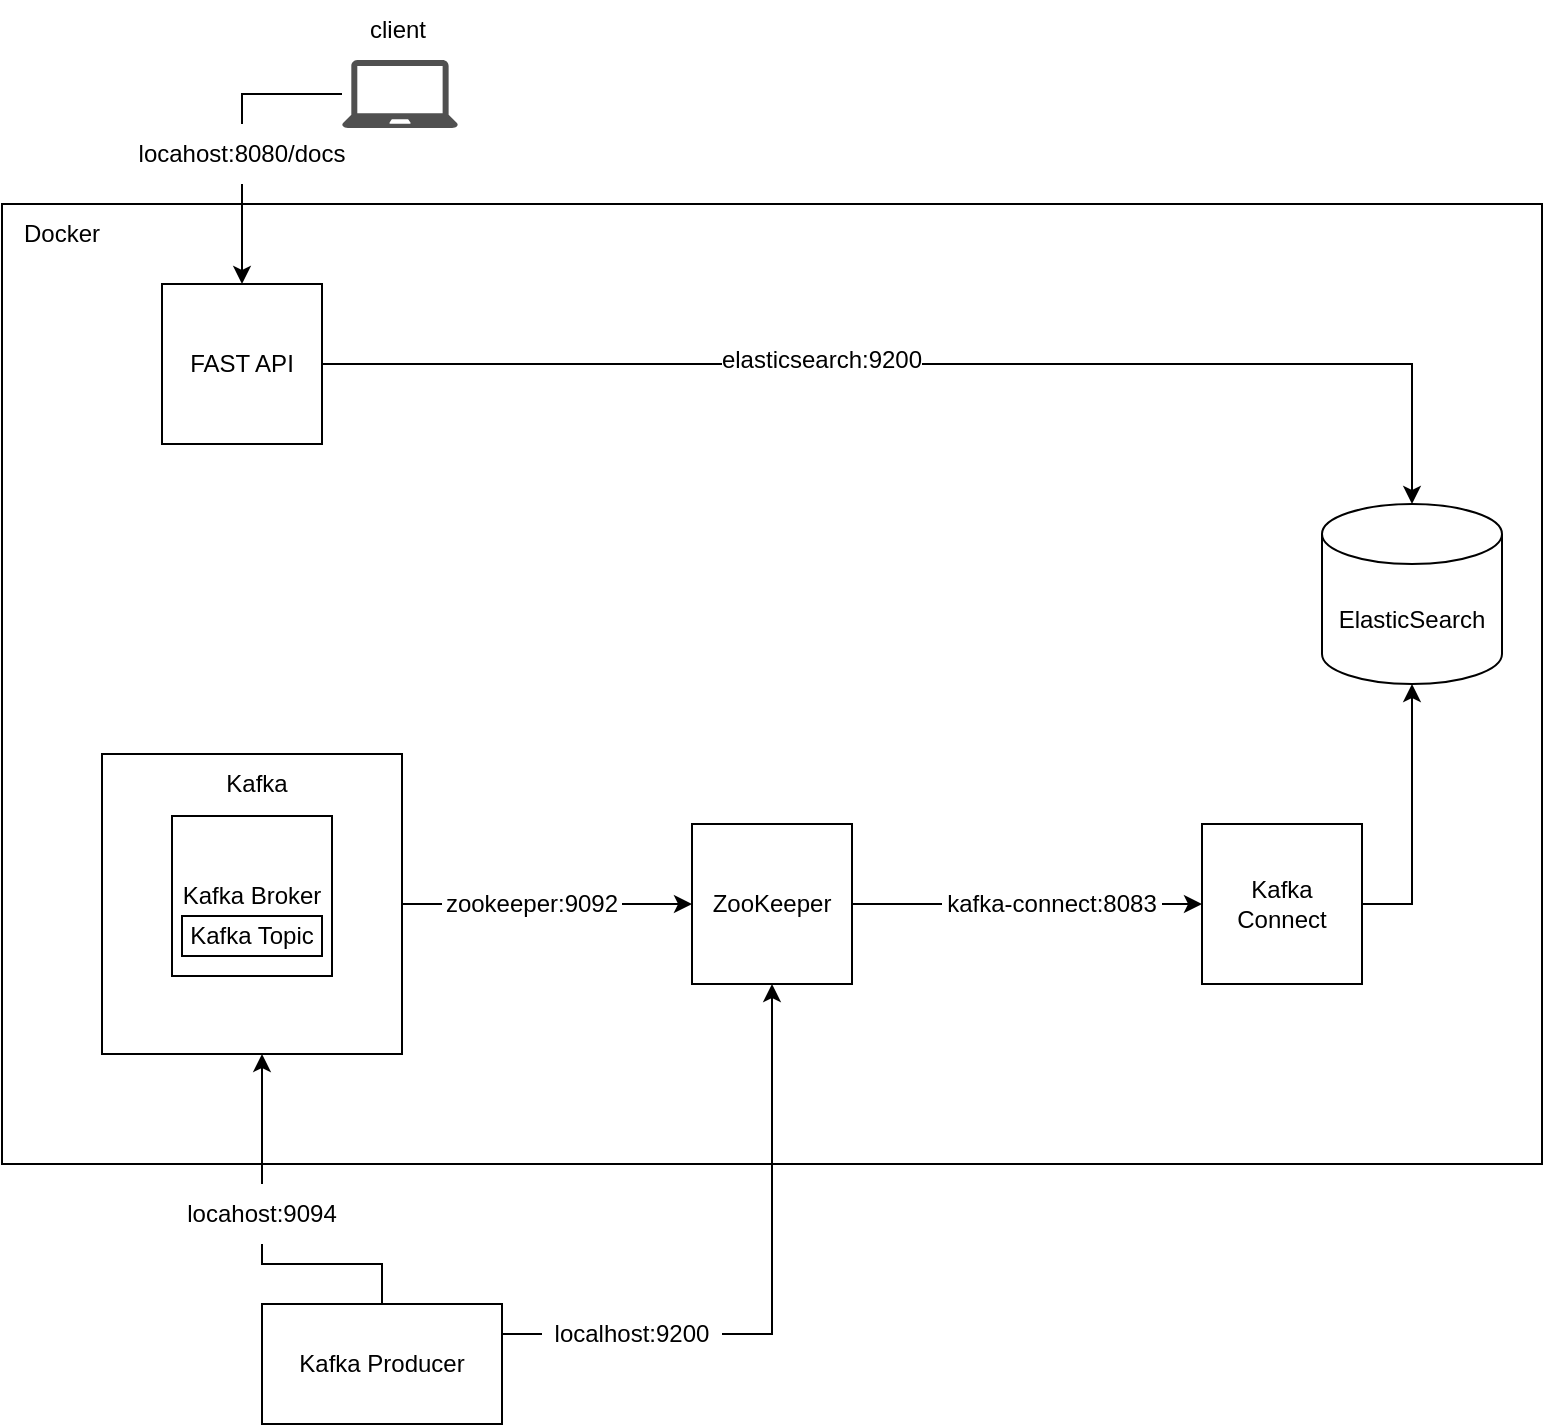 <mxfile version="22.1.7" type="device">
  <diagram name="Page-1" id="UYm2yhas880cJEu0wnjK">
    <mxGraphModel dx="1027" dy="749" grid="1" gridSize="10" guides="1" tooltips="1" connect="1" arrows="1" fold="1" page="1" pageScale="1" pageWidth="850" pageHeight="1100" math="0" shadow="0">
      <root>
        <mxCell id="0" />
        <mxCell id="1" parent="0" />
        <mxCell id="miZb-aO4Rz9MFUGCPrB2-10" value="" style="rounded=0;whiteSpace=wrap;html=1;" parent="1" vertex="1">
          <mxGeometry x="40" y="110" width="770" height="480" as="geometry" />
        </mxCell>
        <mxCell id="miZb-aO4Rz9MFUGCPrB2-14" value="" style="edgeStyle=orthogonalEdgeStyle;rounded=0;orthogonalLoop=1;jettySize=auto;html=1;exitX=1;exitY=0.5;exitDx=0;exitDy=0;" parent="1" source="miZb-aO4Rz9MFUGCPrB2-1" target="miZb-aO4Rz9MFUGCPrB2-2" edge="1">
          <mxGeometry relative="1" as="geometry" />
        </mxCell>
        <mxCell id="miZb-aO4Rz9MFUGCPrB2-1" value="FAST API" style="whiteSpace=wrap;html=1;aspect=fixed;" parent="1" vertex="1">
          <mxGeometry x="120" y="150" width="80" height="80" as="geometry" />
        </mxCell>
        <mxCell id="miZb-aO4Rz9MFUGCPrB2-2" value="ElasticSearch" style="shape=cylinder3;whiteSpace=wrap;html=1;boundedLbl=1;backgroundOutline=1;size=15;" parent="1" vertex="1">
          <mxGeometry x="700" y="260" width="90" height="90" as="geometry" />
        </mxCell>
        <mxCell id="miZb-aO4Rz9MFUGCPrB2-33" style="edgeStyle=orthogonalEdgeStyle;rounded=0;orthogonalLoop=1;jettySize=auto;html=1;entryX=0;entryY=0.5;entryDx=0;entryDy=0;" parent="1" source="miZb-aO4Rz9MFUGCPrB2-3" target="miZb-aO4Rz9MFUGCPrB2-9" edge="1">
          <mxGeometry relative="1" as="geometry" />
        </mxCell>
        <mxCell id="miZb-aO4Rz9MFUGCPrB2-3" value="" style="whiteSpace=wrap;html=1;aspect=fixed;" parent="1" vertex="1">
          <mxGeometry x="90" y="385" width="150" height="150" as="geometry" />
        </mxCell>
        <mxCell id="miZb-aO4Rz9MFUGCPrB2-4" value="Kafka Broker" style="whiteSpace=wrap;html=1;aspect=fixed;" parent="1" vertex="1">
          <mxGeometry x="125" y="416" width="80" height="80" as="geometry" />
        </mxCell>
        <mxCell id="miZb-aO4Rz9MFUGCPrB2-7" value="Kafka Topic" style="rounded=0;whiteSpace=wrap;html=1;" parent="1" vertex="1">
          <mxGeometry x="130" y="466" width="70" height="20" as="geometry" />
        </mxCell>
        <mxCell id="miZb-aO4Rz9MFUGCPrB2-8" value="Kafka" style="text;html=1;strokeColor=none;fillColor=none;align=center;verticalAlign=middle;whiteSpace=wrap;rounded=0;" parent="1" vertex="1">
          <mxGeometry x="130" y="385" width="75" height="30" as="geometry" />
        </mxCell>
        <mxCell id="miZb-aO4Rz9MFUGCPrB2-20" style="edgeStyle=orthogonalEdgeStyle;rounded=0;orthogonalLoop=1;jettySize=auto;html=1;exitX=1;exitY=0.5;exitDx=0;exitDy=0;" parent="1" source="miZb-aO4Rz9MFUGCPrB2-9" target="miZb-aO4Rz9MFUGCPrB2-11" edge="1">
          <mxGeometry relative="1" as="geometry" />
        </mxCell>
        <mxCell id="miZb-aO4Rz9MFUGCPrB2-9" value="ZooKeeper" style="whiteSpace=wrap;html=1;aspect=fixed;" parent="1" vertex="1">
          <mxGeometry x="385" y="420" width="80" height="80" as="geometry" />
        </mxCell>
        <mxCell id="miZb-aO4Rz9MFUGCPrB2-19" style="edgeStyle=orthogonalEdgeStyle;rounded=0;orthogonalLoop=1;jettySize=auto;html=1;exitX=1;exitY=0.5;exitDx=0;exitDy=0;" parent="1" source="miZb-aO4Rz9MFUGCPrB2-11" target="miZb-aO4Rz9MFUGCPrB2-2" edge="1">
          <mxGeometry relative="1" as="geometry" />
        </mxCell>
        <mxCell id="miZb-aO4Rz9MFUGCPrB2-11" value="Kafka Connect" style="whiteSpace=wrap;html=1;aspect=fixed;" parent="1" vertex="1">
          <mxGeometry x="640" y="420" width="80" height="80" as="geometry" />
        </mxCell>
        <mxCell id="miZb-aO4Rz9MFUGCPrB2-12" value="Docker" style="text;html=1;strokeColor=none;fillColor=none;align=center;verticalAlign=middle;whiteSpace=wrap;rounded=0;" parent="1" vertex="1">
          <mxGeometry x="40" y="110" width="60" height="30" as="geometry" />
        </mxCell>
        <mxCell id="miZb-aO4Rz9MFUGCPrB2-15" style="edgeStyle=orthogonalEdgeStyle;rounded=0;orthogonalLoop=1;jettySize=auto;html=1;exitX=0.5;exitY=0;exitDx=0;exitDy=0;" parent="1" source="miZb-aO4Rz9MFUGCPrB2-13" target="miZb-aO4Rz9MFUGCPrB2-3" edge="1">
          <mxGeometry relative="1" as="geometry">
            <Array as="points">
              <mxPoint x="170" y="640" />
            </Array>
          </mxGeometry>
        </mxCell>
        <mxCell id="miZb-aO4Rz9MFUGCPrB2-13" value="Kafka Producer" style="rounded=0;whiteSpace=wrap;html=1;" parent="1" vertex="1">
          <mxGeometry x="170" y="660" width="120" height="60" as="geometry" />
        </mxCell>
        <mxCell id="miZb-aO4Rz9MFUGCPrB2-28" style="edgeStyle=orthogonalEdgeStyle;rounded=0;orthogonalLoop=1;jettySize=auto;html=1;exitX=1;exitY=0.25;exitDx=0;exitDy=0;" parent="1" source="miZb-aO4Rz9MFUGCPrB2-13" target="miZb-aO4Rz9MFUGCPrB2-9" edge="1">
          <mxGeometry relative="1" as="geometry" />
        </mxCell>
        <mxCell id="miZb-aO4Rz9MFUGCPrB2-24" value="localhost:9200" style="text;html=1;strokeColor=none;fillColor=default;align=center;verticalAlign=middle;whiteSpace=wrap;rounded=0;" parent="1" vertex="1">
          <mxGeometry x="310" y="660" width="90" height="30" as="geometry" />
        </mxCell>
        <mxCell id="miZb-aO4Rz9MFUGCPrB2-25" value="kafka-connect:8083" style="text;html=1;strokeColor=none;fillColor=default;align=center;verticalAlign=middle;whiteSpace=wrap;rounded=0;rotation=0;" parent="1" vertex="1">
          <mxGeometry x="510" y="440" width="110" height="40" as="geometry" />
        </mxCell>
        <mxCell id="miZb-aO4Rz9MFUGCPrB2-27" value="locahost:9094" style="text;html=1;strokeColor=none;fillColor=default;align=center;verticalAlign=middle;whiteSpace=wrap;rounded=0;" parent="1" vertex="1">
          <mxGeometry x="140" y="600" width="60" height="30" as="geometry" />
        </mxCell>
        <mxCell id="miZb-aO4Rz9MFUGCPrB2-35" value="elasticsearch:9200" style="text;html=1;strokeColor=none;fillColor=default;align=center;verticalAlign=middle;whiteSpace=wrap;rounded=0;" parent="1" vertex="1">
          <mxGeometry x="400" y="175" width="100" height="25" as="geometry" />
        </mxCell>
        <mxCell id="miZb-aO4Rz9MFUGCPrB2-34" value="zookeeper:9092" style="text;html=1;strokeColor=none;fillColor=default;align=center;verticalAlign=middle;whiteSpace=wrap;rounded=0;" parent="1" vertex="1">
          <mxGeometry x="260" y="445" width="90" height="30" as="geometry" />
        </mxCell>
        <mxCell id="miZb-aO4Rz9MFUGCPrB2-40" value="" style="edgeStyle=orthogonalEdgeStyle;rounded=0;orthogonalLoop=1;jettySize=auto;html=1;" parent="1" source="miZb-aO4Rz9MFUGCPrB2-38" target="miZb-aO4Rz9MFUGCPrB2-1" edge="1">
          <mxGeometry relative="1" as="geometry" />
        </mxCell>
        <mxCell id="miZb-aO4Rz9MFUGCPrB2-38" value="" style="sketch=0;pointerEvents=1;shadow=0;dashed=0;html=1;strokeColor=none;fillColor=#505050;labelPosition=center;verticalLabelPosition=bottom;verticalAlign=top;outlineConnect=0;align=center;shape=mxgraph.office.devices.laptop;" parent="1" vertex="1">
          <mxGeometry x="210" y="38" width="58" height="34" as="geometry" />
        </mxCell>
        <mxCell id="miZb-aO4Rz9MFUGCPrB2-39" value="client" style="text;html=1;strokeColor=none;fillColor=none;align=center;verticalAlign=middle;whiteSpace=wrap;rounded=0;" parent="1" vertex="1">
          <mxGeometry x="208" y="8" width="60" height="30" as="geometry" />
        </mxCell>
        <mxCell id="miZb-aO4Rz9MFUGCPrB2-43" value="locahost:8080/docs&lt;br&gt;" style="text;html=1;strokeColor=none;fillColor=default;align=center;verticalAlign=middle;whiteSpace=wrap;rounded=0;" parent="1" vertex="1">
          <mxGeometry x="130" y="70" width="60" height="30" as="geometry" />
        </mxCell>
      </root>
    </mxGraphModel>
  </diagram>
</mxfile>
